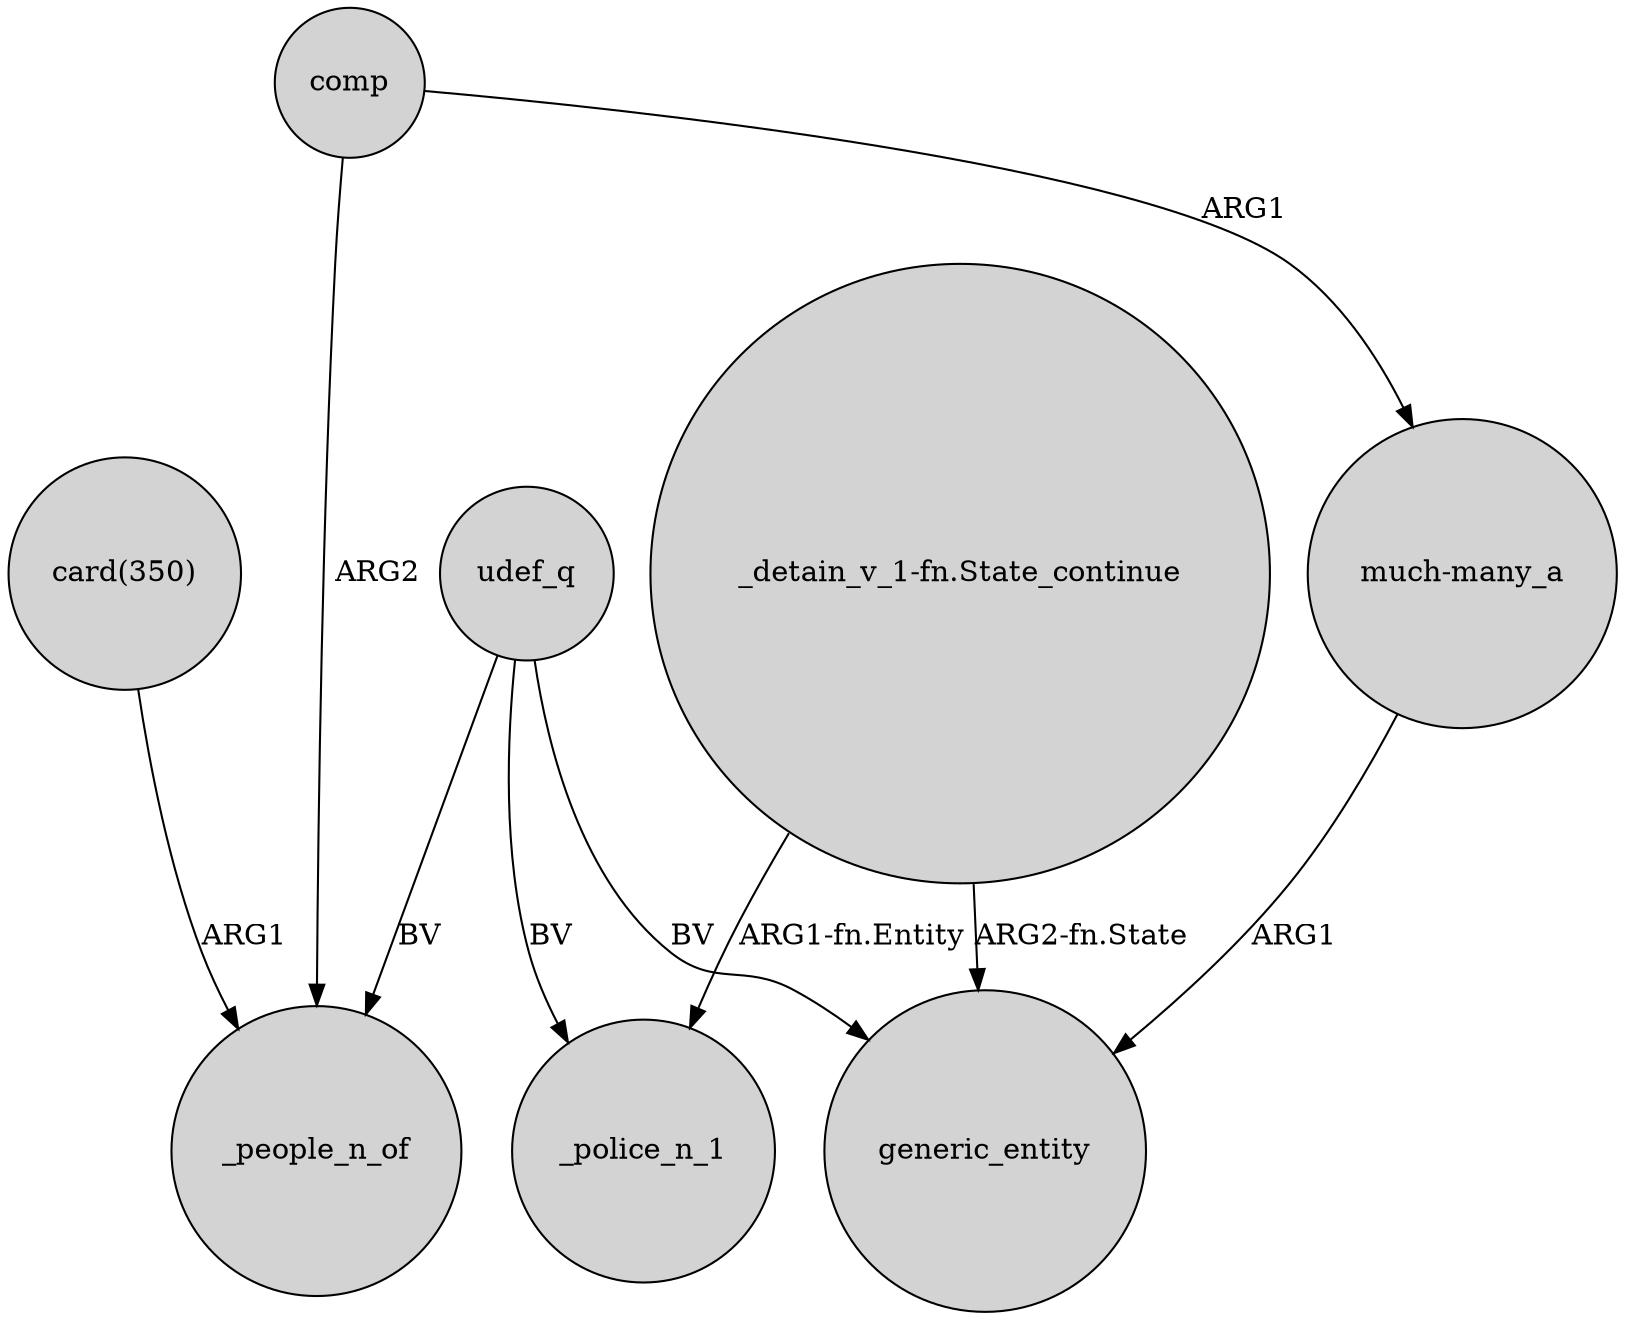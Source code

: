 digraph {
	node [shape=circle style=filled]
	udef_q -> _people_n_of [label=BV]
	"card(350)" -> _people_n_of [label=ARG1]
	"much-many_a" -> generic_entity [label=ARG1]
	comp -> "much-many_a" [label=ARG1]
	comp -> _people_n_of [label=ARG2]
	udef_q -> generic_entity [label=BV]
	udef_q -> _police_n_1 [label=BV]
	"_detain_v_1-fn.State_continue" -> generic_entity [label="ARG2-fn.State"]
	"_detain_v_1-fn.State_continue" -> _police_n_1 [label="ARG1-fn.Entity"]
}
